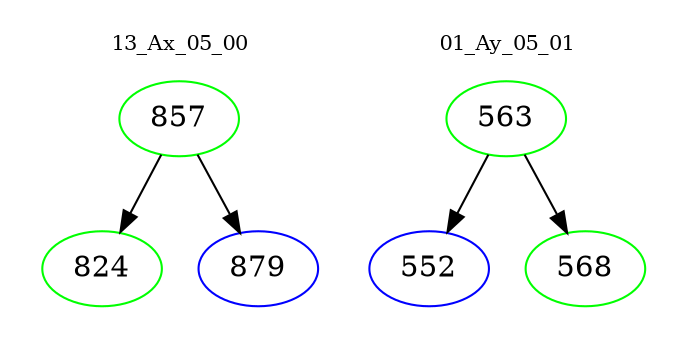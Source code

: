 digraph{
subgraph cluster_0 {
color = white
label = "13_Ax_05_00";
fontsize=10;
T0_857 [label="857", color="green"]
T0_857 -> T0_824 [color="black"]
T0_824 [label="824", color="green"]
T0_857 -> T0_879 [color="black"]
T0_879 [label="879", color="blue"]
}
subgraph cluster_1 {
color = white
label = "01_Ay_05_01";
fontsize=10;
T1_563 [label="563", color="green"]
T1_563 -> T1_552 [color="black"]
T1_552 [label="552", color="blue"]
T1_563 -> T1_568 [color="black"]
T1_568 [label="568", color="green"]
}
}
